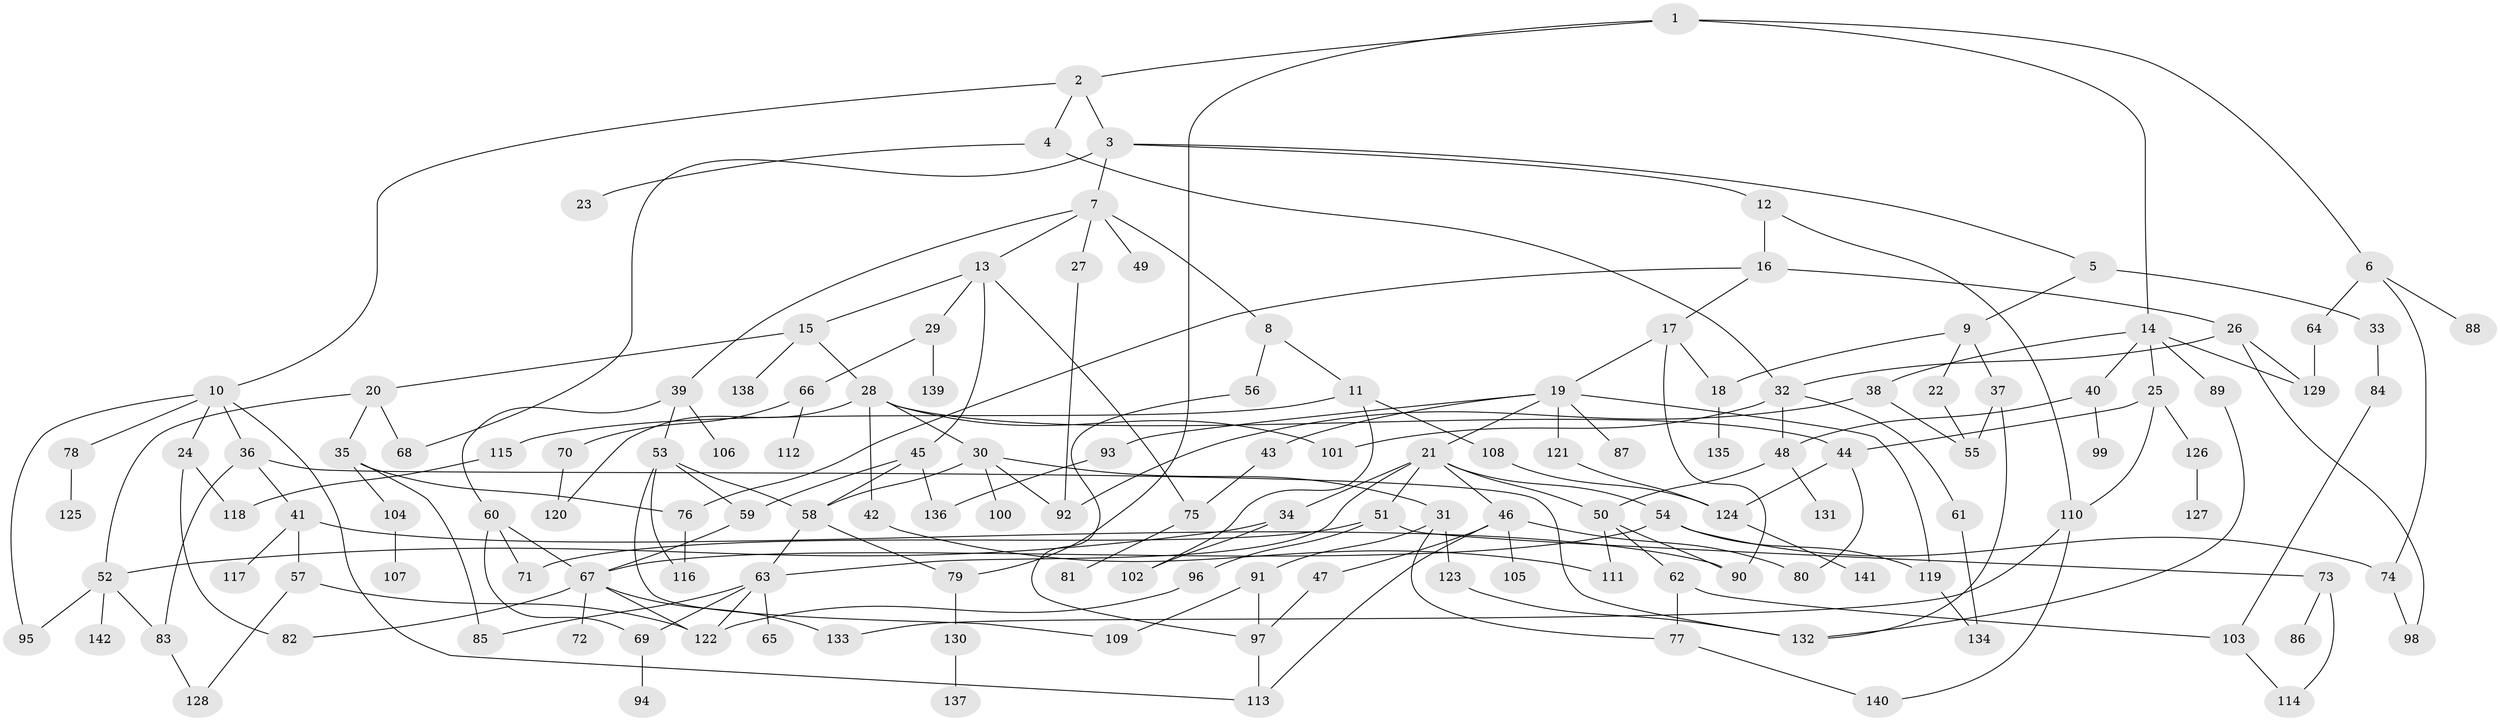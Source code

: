 // Generated by graph-tools (version 1.1) at 2025/01/03/09/25 03:01:00]
// undirected, 142 vertices, 203 edges
graph export_dot {
graph [start="1"]
  node [color=gray90,style=filled];
  1;
  2;
  3;
  4;
  5;
  6;
  7;
  8;
  9;
  10;
  11;
  12;
  13;
  14;
  15;
  16;
  17;
  18;
  19;
  20;
  21;
  22;
  23;
  24;
  25;
  26;
  27;
  28;
  29;
  30;
  31;
  32;
  33;
  34;
  35;
  36;
  37;
  38;
  39;
  40;
  41;
  42;
  43;
  44;
  45;
  46;
  47;
  48;
  49;
  50;
  51;
  52;
  53;
  54;
  55;
  56;
  57;
  58;
  59;
  60;
  61;
  62;
  63;
  64;
  65;
  66;
  67;
  68;
  69;
  70;
  71;
  72;
  73;
  74;
  75;
  76;
  77;
  78;
  79;
  80;
  81;
  82;
  83;
  84;
  85;
  86;
  87;
  88;
  89;
  90;
  91;
  92;
  93;
  94;
  95;
  96;
  97;
  98;
  99;
  100;
  101;
  102;
  103;
  104;
  105;
  106;
  107;
  108;
  109;
  110;
  111;
  112;
  113;
  114;
  115;
  116;
  117;
  118;
  119;
  120;
  121;
  122;
  123;
  124;
  125;
  126;
  127;
  128;
  129;
  130;
  131;
  132;
  133;
  134;
  135;
  136;
  137;
  138;
  139;
  140;
  141;
  142;
  1 -- 2;
  1 -- 6;
  1 -- 14;
  1 -- 79;
  2 -- 3;
  2 -- 4;
  2 -- 10;
  3 -- 5;
  3 -- 7;
  3 -- 12;
  3 -- 68;
  4 -- 23;
  4 -- 32;
  5 -- 9;
  5 -- 33;
  6 -- 64;
  6 -- 74;
  6 -- 88;
  7 -- 8;
  7 -- 13;
  7 -- 27;
  7 -- 39;
  7 -- 49;
  8 -- 11;
  8 -- 56;
  9 -- 22;
  9 -- 37;
  9 -- 18;
  10 -- 24;
  10 -- 36;
  10 -- 78;
  10 -- 95;
  10 -- 113;
  11 -- 108;
  11 -- 115;
  11 -- 102;
  12 -- 16;
  12 -- 110;
  13 -- 15;
  13 -- 29;
  13 -- 45;
  13 -- 75;
  14 -- 25;
  14 -- 38;
  14 -- 40;
  14 -- 89;
  14 -- 129;
  15 -- 20;
  15 -- 28;
  15 -- 138;
  16 -- 17;
  16 -- 26;
  16 -- 76;
  17 -- 18;
  17 -- 19;
  17 -- 90;
  18 -- 135;
  19 -- 21;
  19 -- 43;
  19 -- 87;
  19 -- 93;
  19 -- 119;
  19 -- 121;
  20 -- 35;
  20 -- 52;
  20 -- 68;
  21 -- 34;
  21 -- 46;
  21 -- 51;
  21 -- 54;
  21 -- 63;
  21 -- 50;
  22 -- 55;
  24 -- 82;
  24 -- 118;
  25 -- 110;
  25 -- 126;
  25 -- 44;
  26 -- 129;
  26 -- 32;
  26 -- 98;
  27 -- 92;
  28 -- 30;
  28 -- 42;
  28 -- 44;
  28 -- 101;
  28 -- 120;
  29 -- 66;
  29 -- 139;
  30 -- 31;
  30 -- 100;
  30 -- 92;
  30 -- 58;
  31 -- 91;
  31 -- 123;
  31 -- 77;
  32 -- 61;
  32 -- 101;
  32 -- 48;
  33 -- 84;
  34 -- 102;
  34 -- 52;
  35 -- 76;
  35 -- 104;
  35 -- 85;
  36 -- 41;
  36 -- 132;
  36 -- 83;
  37 -- 132;
  37 -- 55;
  38 -- 55;
  38 -- 92;
  39 -- 53;
  39 -- 60;
  39 -- 106;
  40 -- 48;
  40 -- 99;
  41 -- 57;
  41 -- 117;
  41 -- 90;
  42 -- 111;
  43 -- 75;
  44 -- 80;
  44 -- 124;
  45 -- 58;
  45 -- 136;
  45 -- 59;
  46 -- 47;
  46 -- 105;
  46 -- 113;
  46 -- 80;
  47 -- 97;
  48 -- 50;
  48 -- 131;
  50 -- 62;
  50 -- 111;
  50 -- 90;
  51 -- 73;
  51 -- 96;
  51 -- 71;
  52 -- 83;
  52 -- 142;
  52 -- 95;
  53 -- 59;
  53 -- 109;
  53 -- 58;
  53 -- 116;
  54 -- 67;
  54 -- 74;
  54 -- 119;
  56 -- 97;
  57 -- 128;
  57 -- 122;
  58 -- 79;
  58 -- 63;
  59 -- 67;
  60 -- 71;
  60 -- 69;
  60 -- 67;
  61 -- 134;
  62 -- 77;
  62 -- 103;
  63 -- 65;
  63 -- 69;
  63 -- 85;
  63 -- 122;
  64 -- 129;
  66 -- 70;
  66 -- 112;
  67 -- 72;
  67 -- 82;
  67 -- 133;
  67 -- 122;
  69 -- 94;
  70 -- 120;
  73 -- 86;
  73 -- 114;
  74 -- 98;
  75 -- 81;
  76 -- 116;
  77 -- 140;
  78 -- 125;
  79 -- 130;
  83 -- 128;
  84 -- 103;
  89 -- 132;
  91 -- 97;
  91 -- 109;
  93 -- 136;
  96 -- 122;
  97 -- 113;
  103 -- 114;
  104 -- 107;
  108 -- 124;
  110 -- 133;
  110 -- 140;
  115 -- 118;
  119 -- 134;
  121 -- 124;
  123 -- 132;
  124 -- 141;
  126 -- 127;
  130 -- 137;
}
